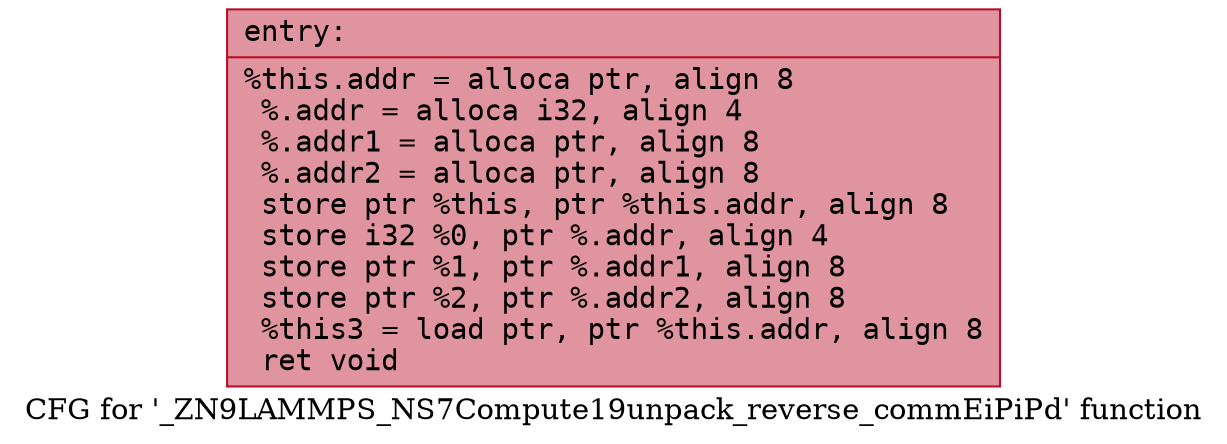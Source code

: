 digraph "CFG for '_ZN9LAMMPS_NS7Compute19unpack_reverse_commEiPiPd' function" {
	label="CFG for '_ZN9LAMMPS_NS7Compute19unpack_reverse_commEiPiPd' function";

	Node0x557a4d491910 [shape=record,color="#b70d28ff", style=filled, fillcolor="#b70d2870" fontname="Courier",label="{entry:\l|  %this.addr = alloca ptr, align 8\l  %.addr = alloca i32, align 4\l  %.addr1 = alloca ptr, align 8\l  %.addr2 = alloca ptr, align 8\l  store ptr %this, ptr %this.addr, align 8\l  store i32 %0, ptr %.addr, align 4\l  store ptr %1, ptr %.addr1, align 8\l  store ptr %2, ptr %.addr2, align 8\l  %this3 = load ptr, ptr %this.addr, align 8\l  ret void\l}"];
}
